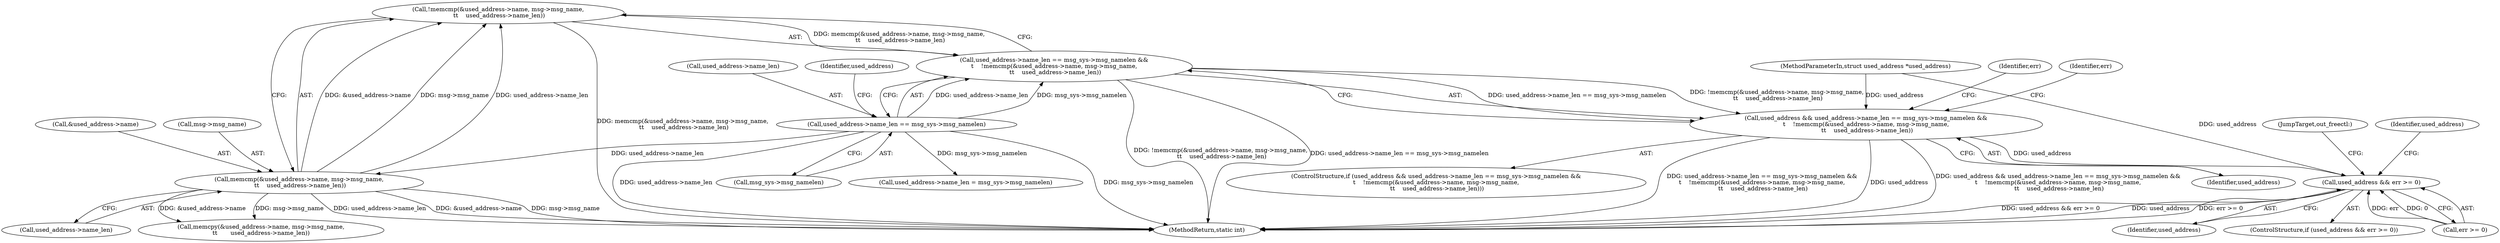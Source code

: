 digraph "0_linux_bc909d9ddbf7778371e36a651d6e4194b1cc7d4c@API" {
"1000356" [label="(Call,!memcmp(&used_address->name, msg->msg_name,\n \t\t    used_address->name_len))"];
"1000357" [label="(Call,memcmp(&used_address->name, msg->msg_name,\n \t\t    used_address->name_len))"];
"1000349" [label="(Call,used_address->name_len == msg_sys->msg_namelen)"];
"1000348" [label="(Call,used_address->name_len == msg_sys->msg_namelen &&\n\t    !memcmp(&used_address->name, msg->msg_name,\n \t\t    used_address->name_len))"];
"1000346" [label="(Call,used_address && used_address->name_len == msg_sys->msg_namelen &&\n\t    !memcmp(&used_address->name, msg->msg_name,\n \t\t    used_address->name_len))"];
"1000383" [label="(Call,used_address && err >= 0)"];
"1000432" [label="(MethodReturn,static int)"];
"1000353" [label="(Call,msg_sys->msg_namelen)"];
"1000384" [label="(Identifier,used_address)"];
"1000112" [label="(MethodParameterIn,struct used_address *used_address)"];
"1000382" [label="(ControlStructure,if (used_address && err >= 0))"];
"1000389" [label="(Call,used_address->name_len = msg_sys->msg_namelen)"];
"1000348" [label="(Call,used_address->name_len == msg_sys->msg_namelen &&\n\t    !memcmp(&used_address->name, msg->msg_name,\n \t\t    used_address->name_len))"];
"1000365" [label="(Call,used_address->name_len)"];
"1000346" [label="(Call,used_address && used_address->name_len == msg_sys->msg_namelen &&\n\t    !memcmp(&used_address->name, msg->msg_name,\n \t\t    used_address->name_len))"];
"1000357" [label="(Call,memcmp(&used_address->name, msg->msg_name,\n \t\t    used_address->name_len))"];
"1000347" [label="(Identifier,used_address)"];
"1000358" [label="(Call,&used_address->name)"];
"1000407" [label="(JumpTarget,out_freectl:)"];
"1000356" [label="(Call,!memcmp(&used_address->name, msg->msg_name,\n \t\t    used_address->name_len))"];
"1000350" [label="(Call,used_address->name_len)"];
"1000391" [label="(Identifier,used_address)"];
"1000345" [label="(ControlStructure,if (used_address && used_address->name_len == msg_sys->msg_namelen &&\n\t    !memcmp(&used_address->name, msg->msg_name,\n \t\t    used_address->name_len)))"];
"1000385" [label="(Call,err >= 0)"];
"1000370" [label="(Identifier,err)"];
"1000349" [label="(Call,used_address->name_len == msg_sys->msg_namelen)"];
"1000377" [label="(Identifier,err)"];
"1000362" [label="(Call,msg->msg_name)"];
"1000383" [label="(Call,used_address && err >= 0)"];
"1000360" [label="(Identifier,used_address)"];
"1000396" [label="(Call,memcpy(&used_address->name, msg->msg_name,\n\t\t       used_address->name_len))"];
"1000356" -> "1000348"  [label="AST: "];
"1000356" -> "1000357"  [label="CFG: "];
"1000357" -> "1000356"  [label="AST: "];
"1000348" -> "1000356"  [label="CFG: "];
"1000356" -> "1000432"  [label="DDG: memcmp(&used_address->name, msg->msg_name,\n \t\t    used_address->name_len)"];
"1000356" -> "1000348"  [label="DDG: memcmp(&used_address->name, msg->msg_name,\n \t\t    used_address->name_len)"];
"1000357" -> "1000356"  [label="DDG: &used_address->name"];
"1000357" -> "1000356"  [label="DDG: msg->msg_name"];
"1000357" -> "1000356"  [label="DDG: used_address->name_len"];
"1000357" -> "1000365"  [label="CFG: "];
"1000358" -> "1000357"  [label="AST: "];
"1000362" -> "1000357"  [label="AST: "];
"1000365" -> "1000357"  [label="AST: "];
"1000357" -> "1000432"  [label="DDG: used_address->name_len"];
"1000357" -> "1000432"  [label="DDG: &used_address->name"];
"1000357" -> "1000432"  [label="DDG: msg->msg_name"];
"1000349" -> "1000357"  [label="DDG: used_address->name_len"];
"1000357" -> "1000396"  [label="DDG: &used_address->name"];
"1000357" -> "1000396"  [label="DDG: msg->msg_name"];
"1000349" -> "1000348"  [label="AST: "];
"1000349" -> "1000353"  [label="CFG: "];
"1000350" -> "1000349"  [label="AST: "];
"1000353" -> "1000349"  [label="AST: "];
"1000360" -> "1000349"  [label="CFG: "];
"1000348" -> "1000349"  [label="CFG: "];
"1000349" -> "1000432"  [label="DDG: msg_sys->msg_namelen"];
"1000349" -> "1000432"  [label="DDG: used_address->name_len"];
"1000349" -> "1000348"  [label="DDG: used_address->name_len"];
"1000349" -> "1000348"  [label="DDG: msg_sys->msg_namelen"];
"1000349" -> "1000389"  [label="DDG: msg_sys->msg_namelen"];
"1000348" -> "1000346"  [label="AST: "];
"1000346" -> "1000348"  [label="CFG: "];
"1000348" -> "1000432"  [label="DDG: !memcmp(&used_address->name, msg->msg_name,\n \t\t    used_address->name_len)"];
"1000348" -> "1000432"  [label="DDG: used_address->name_len == msg_sys->msg_namelen"];
"1000348" -> "1000346"  [label="DDG: used_address->name_len == msg_sys->msg_namelen"];
"1000348" -> "1000346"  [label="DDG: !memcmp(&used_address->name, msg->msg_name,\n \t\t    used_address->name_len)"];
"1000346" -> "1000345"  [label="AST: "];
"1000346" -> "1000347"  [label="CFG: "];
"1000347" -> "1000346"  [label="AST: "];
"1000370" -> "1000346"  [label="CFG: "];
"1000377" -> "1000346"  [label="CFG: "];
"1000346" -> "1000432"  [label="DDG: used_address->name_len == msg_sys->msg_namelen &&\n\t    !memcmp(&used_address->name, msg->msg_name,\n \t\t    used_address->name_len)"];
"1000346" -> "1000432"  [label="DDG: used_address"];
"1000346" -> "1000432"  [label="DDG: used_address && used_address->name_len == msg_sys->msg_namelen &&\n\t    !memcmp(&used_address->name, msg->msg_name,\n \t\t    used_address->name_len)"];
"1000112" -> "1000346"  [label="DDG: used_address"];
"1000346" -> "1000383"  [label="DDG: used_address"];
"1000383" -> "1000382"  [label="AST: "];
"1000383" -> "1000384"  [label="CFG: "];
"1000383" -> "1000385"  [label="CFG: "];
"1000384" -> "1000383"  [label="AST: "];
"1000385" -> "1000383"  [label="AST: "];
"1000391" -> "1000383"  [label="CFG: "];
"1000407" -> "1000383"  [label="CFG: "];
"1000383" -> "1000432"  [label="DDG: used_address && err >= 0"];
"1000383" -> "1000432"  [label="DDG: used_address"];
"1000383" -> "1000432"  [label="DDG: err >= 0"];
"1000112" -> "1000383"  [label="DDG: used_address"];
"1000385" -> "1000383"  [label="DDG: err"];
"1000385" -> "1000383"  [label="DDG: 0"];
}
